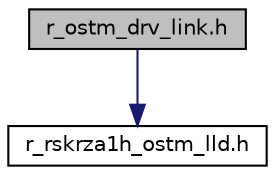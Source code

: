 digraph "r_ostm_drv_link.h"
{
 // LATEX_PDF_SIZE
  edge [fontname="Helvetica",fontsize="10",labelfontname="Helvetica",labelfontsize="10"];
  node [fontname="Helvetica",fontsize="10",shape=record];
  Node1 [label="r_ostm_drv_link.h",height=0.2,width=0.4,color="black", fillcolor="grey75", style="filled", fontcolor="black",tooltip=" "];
  Node1 -> Node2 [color="midnightblue",fontsize="10",style="solid",fontname="Helvetica"];
  Node2 [label="r_rskrza1h_ostm_lld.h",height=0.2,width=0.4,color="black", fillcolor="white", style="filled",URL="$d8/dbd/r__rskrza1h__ostm__lld_8h.html",tooltip=" "];
}
